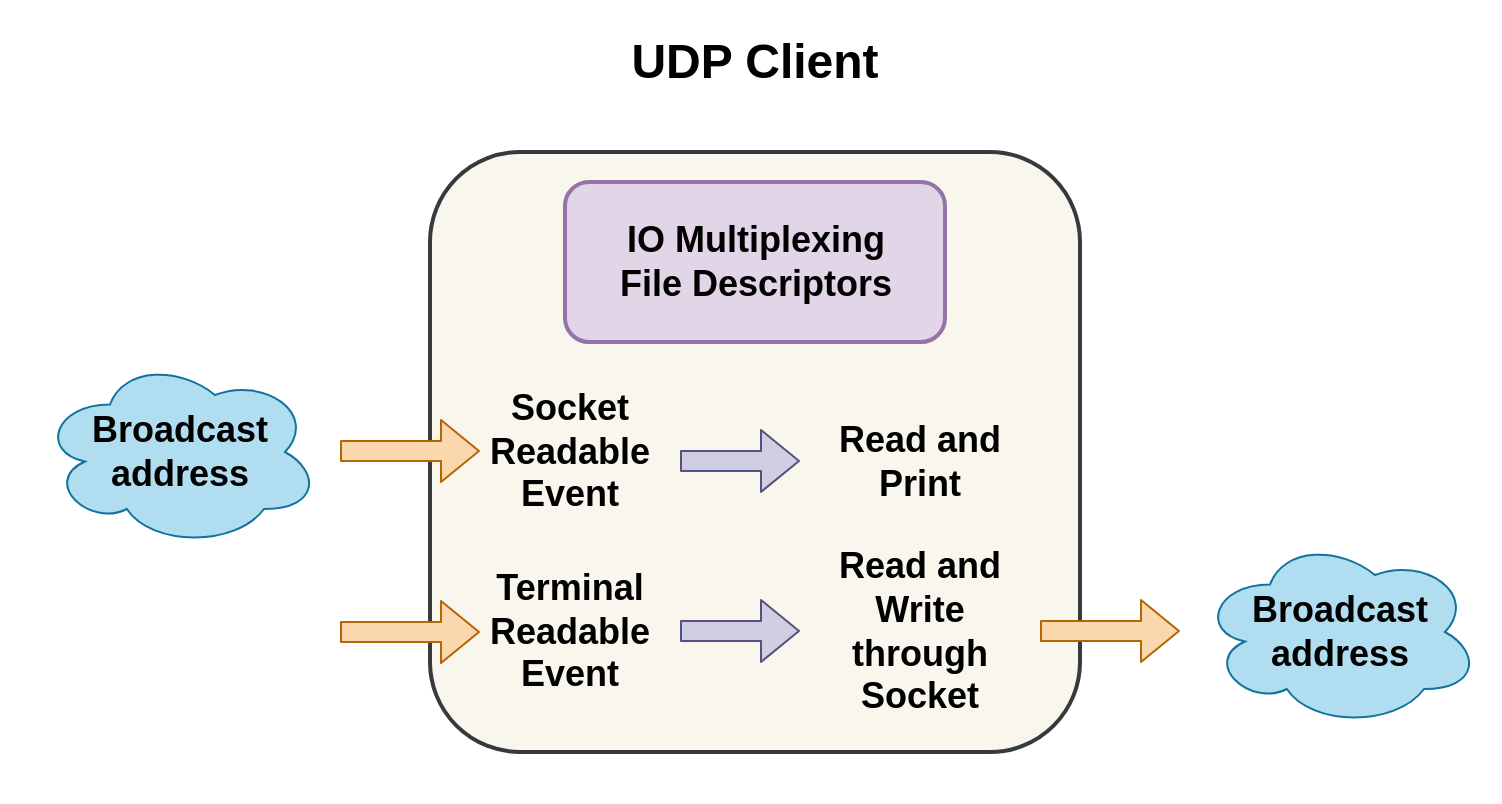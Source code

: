 <mxfile>
    <diagram id="NDZN2gFvPdaHX8_4dApc" name="Page-1">
        <mxGraphModel dx="759" dy="1714" grid="1" gridSize="10" guides="1" tooltips="1" connect="1" arrows="1" fold="1" page="1" pageScale="1" pageWidth="850" pageHeight="1100" background="#ffffff" math="0" shadow="0">
            <root>
                <mxCell id="0"/>
                <mxCell id="1" parent="0"/>
                <mxCell id="3" value="" style="rounded=1;whiteSpace=wrap;html=1;strokeColor=#36393d;fillColor=#f9f7ed;strokeWidth=2;" parent="1" vertex="1">
                    <mxGeometry x="285" y="50" width="325" height="300" as="geometry"/>
                </mxCell>
                <mxCell id="20" value="" style="rounded=1;whiteSpace=wrap;html=1;strokeColor=#9673a6;strokeWidth=2;fillColor=#e1d5e7;" parent="1" vertex="1">
                    <mxGeometry x="352.5" y="65" width="190" height="80" as="geometry"/>
                </mxCell>
                <mxCell id="4" value="&lt;h1&gt;UDP Client&lt;/h1&gt;" style="text;strokeColor=none;align=center;fillColor=none;html=1;verticalAlign=middle;whiteSpace=wrap;rounded=0;strokeWidth=2;fontColor=#000000;" parent="1" vertex="1">
                    <mxGeometry x="335" y="-10" width="225" height="30" as="geometry"/>
                </mxCell>
                <mxCell id="5" value="&lt;h2&gt;IO Multiplexing File Descriptors&lt;/h2&gt;" style="text;strokeColor=none;align=center;fillColor=none;html=1;verticalAlign=middle;whiteSpace=wrap;rounded=0;strokeWidth=2;fontColor=#000000;" parent="1" vertex="1">
                    <mxGeometry x="372.5" y="90" width="150" height="30" as="geometry"/>
                </mxCell>
                <mxCell id="6" value="&lt;h2&gt;Socket Readable Event&lt;/h2&gt;" style="text;strokeColor=none;align=center;fillColor=none;html=1;verticalAlign=middle;whiteSpace=wrap;rounded=0;strokeWidth=2;fontColor=#000000;" parent="1" vertex="1">
                    <mxGeometry x="325" y="185" width="60" height="30" as="geometry"/>
                </mxCell>
                <mxCell id="7" value="&lt;h2&gt;Terminal Readable Event&lt;/h2&gt;" style="text;strokeColor=none;align=center;fillColor=none;html=1;verticalAlign=middle;whiteSpace=wrap;rounded=0;strokeWidth=2;fontColor=#000000;" parent="1" vertex="1">
                    <mxGeometry x="325" y="275" width="60" height="30" as="geometry"/>
                </mxCell>
                <mxCell id="8" value="" style="shape=flexArrow;endArrow=classic;html=1;fontColor=#000000;strokeColor=#b46504;fillColor=#fad7ac;" parent="1" edge="1">
                    <mxGeometry width="50" height="50" relative="1" as="geometry">
                        <mxPoint x="240" y="290" as="sourcePoint"/>
                        <mxPoint x="310" y="290" as="targetPoint"/>
                    </mxGeometry>
                </mxCell>
                <mxCell id="9" value="" style="shape=flexArrow;endArrow=classic;html=1;fontColor=#000000;strokeColor=#b46504;fillColor=#fad7ac;" parent="1" edge="1">
                    <mxGeometry width="50" height="50" relative="1" as="geometry">
                        <mxPoint x="240" y="199.5" as="sourcePoint"/>
                        <mxPoint x="310" y="199.5" as="targetPoint"/>
                    </mxGeometry>
                </mxCell>
                <mxCell id="10" value="" style="shape=flexArrow;endArrow=classic;html=1;fontColor=#000000;strokeColor=#56517e;fillColor=#d0cee2;" parent="1" edge="1">
                    <mxGeometry width="50" height="50" relative="1" as="geometry">
                        <mxPoint x="410" y="204.47" as="sourcePoint"/>
                        <mxPoint x="470" y="204.47" as="targetPoint"/>
                    </mxGeometry>
                </mxCell>
                <mxCell id="11" value="&lt;h2&gt;&lt;font color=&quot;#000000&quot;&gt;Read and Print&lt;/font&gt;&lt;/h2&gt;" style="text;strokeColor=none;align=center;fillColor=none;html=1;verticalAlign=middle;whiteSpace=wrap;rounded=0;" parent="1" vertex="1">
                    <mxGeometry x="480" y="190" width="100" height="30" as="geometry"/>
                </mxCell>
                <mxCell id="12" value="" style="shape=flexArrow;endArrow=classic;html=1;fontColor=#000000;strokeColor=#56517e;fillColor=#d0cee2;" parent="1" edge="1">
                    <mxGeometry width="50" height="50" relative="1" as="geometry">
                        <mxPoint x="410" y="289.47" as="sourcePoint"/>
                        <mxPoint x="470" y="289.47" as="targetPoint"/>
                    </mxGeometry>
                </mxCell>
                <mxCell id="13" value="&lt;h2&gt;&lt;font color=&quot;#000000&quot;&gt;Read and Write through Socket&lt;/font&gt;&lt;/h2&gt;" style="text;strokeColor=none;align=center;fillColor=none;html=1;verticalAlign=middle;whiteSpace=wrap;rounded=0;" parent="1" vertex="1">
                    <mxGeometry x="480" y="275" width="100" height="30" as="geometry"/>
                </mxCell>
                <mxCell id="15" value="" style="shape=flexArrow;endArrow=classic;html=1;fontColor=#000000;strokeColor=#b46504;fillColor=#fad7ac;" parent="1" edge="1">
                    <mxGeometry width="50" height="50" relative="1" as="geometry">
                        <mxPoint x="590" y="289.47" as="sourcePoint"/>
                        <mxPoint x="660" y="289.47" as="targetPoint"/>
                    </mxGeometry>
                </mxCell>
                <mxCell id="16" value="" style="ellipse;shape=cloud;whiteSpace=wrap;html=1;fillColor=#b1ddf0;strokeColor=#10739e;" parent="1" vertex="1">
                    <mxGeometry x="90" y="152.5" width="140" height="95" as="geometry"/>
                </mxCell>
                <mxCell id="17" value="&lt;h2&gt;Broadcast address&lt;/h2&gt;" style="text;strokeColor=none;align=center;fillColor=none;html=1;verticalAlign=middle;whiteSpace=wrap;rounded=0;fontColor=#000000;" parent="1" vertex="1">
                    <mxGeometry x="130" y="185" width="60" height="30" as="geometry"/>
                </mxCell>
                <mxCell id="21" value="" style="ellipse;whiteSpace=wrap;html=1;aspect=fixed;strokeColor=none;strokeWidth=2;fontColor=#000000;fillColor=none;" parent="1" vertex="1">
                    <mxGeometry x="70" y="-15" width="160" height="160" as="geometry"/>
                </mxCell>
                <mxCell id="22" value="" style="ellipse;whiteSpace=wrap;html=1;aspect=fixed;strokeColor=none;strokeWidth=2;fontColor=#000000;fillColor=none;" parent="1" vertex="1">
                    <mxGeometry x="660" y="215" width="160" height="160" as="geometry"/>
                </mxCell>
                <mxCell id="25" value="" style="ellipse;shape=cloud;whiteSpace=wrap;html=1;fillColor=#b1ddf0;strokeColor=#10739e;" parent="1" vertex="1">
                    <mxGeometry x="670" y="242.5" width="140" height="95" as="geometry"/>
                </mxCell>
                <mxCell id="26" value="&lt;h2&gt;Broadcast address&lt;/h2&gt;" style="text;strokeColor=none;align=center;fillColor=none;html=1;verticalAlign=middle;whiteSpace=wrap;rounded=0;fontColor=#000000;" parent="1" vertex="1">
                    <mxGeometry x="710" y="275" width="60" height="30" as="geometry"/>
                </mxCell>
            </root>
        </mxGraphModel>
    </diagram>
</mxfile>